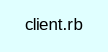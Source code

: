digraph TopLevel {
    compound = true
    bgcolor = lightcyan1
    fontname = Arial
    fontsize = 8
    label = "client.rb"
    node [
        fontname = Arial,
        fontsize = 8,
        color = black
    ]

}

